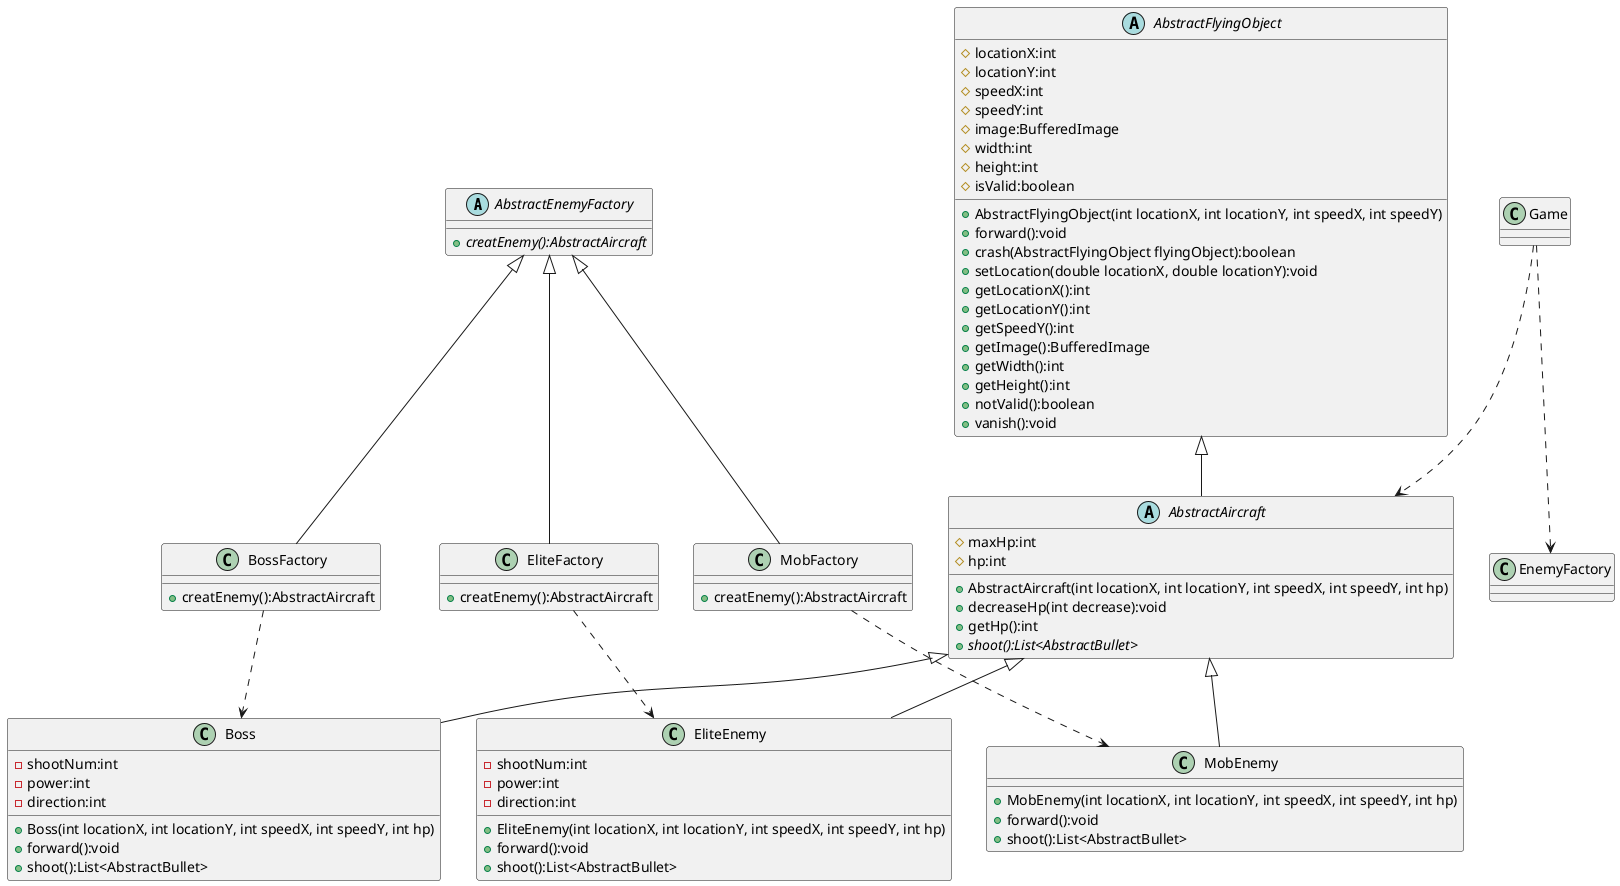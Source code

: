 @startuml
'https://plantuml.com/class-diagram

abstract class AbstractEnemyFactory {
    + {abstract} creatEnemy():AbstractAircraft
}

class MobFactory {
    + creatEnemy():AbstractAircraft
}

class EliteFactory {
    + creatEnemy():AbstractAircraft
}

class BossFactory {
    + creatEnemy():AbstractAircraft
}

class Game {
}

abstract class AbstractFlyingObject
{
    # locationX:int
    # locationY:int
    # speedX:int
    # speedY:int
    # image:BufferedImage
    # width:int
    # height:int
    # isValid:boolean

    + AbstractFlyingObject(int locationX, int locationY, int speedX, int speedY)
    + forward():void
    + crash(AbstractFlyingObject flyingObject):boolean
    + setLocation(double locationX, double locationY):void
    + getLocationX():int
    + getLocationY():int
    + getSpeedY():int
    + getImage():BufferedImage
    + getWidth():int
    + getHeight():int
    + notValid():boolean
    + vanish():void
}

abstract class AbstractAircraft
{
	# maxHp:int
    # hp:int
    + AbstractAircraft(int locationX, int locationY, int speedX, int speedY, int hp)
    + decreaseHp(int decrease):void
    + getHp():int
    + {abstract} shoot():List<AbstractBullet>
}

class MobEnemy {
    + MobEnemy(int locationX, int locationY, int speedX, int speedY, int hp)
    + forward():void
    + shoot():List<AbstractBullet>
}

class EliteEnemy {
    - shootNum:int
    - power:int
    - direction:int
    + EliteEnemy(int locationX, int locationY, int speedX, int speedY, int hp)
    + forward():void
    + shoot():List<AbstractBullet>
}

class Boss {
    - shootNum:int
    - power:int
    - direction:int
    + Boss(int locationX, int locationY, int speedX, int speedY, int hp)
    + forward():void
    + shoot():List<AbstractBullet>
}

AbstractFlyingObject <|-- AbstractAircraft

AbstractAircraft <|-- MobEnemy
AbstractAircraft <|-- EliteEnemy
AbstractAircraft <|-- Boss

AbstractEnemyFactory <|-- MobFactory
AbstractEnemyFactory <|-- EliteFactory
AbstractEnemyFactory <|-- BossFactory

Game ..> EnemyFactory
Game ..> AbstractAircraft

MobFactory ..> MobEnemy
EliteFactory ..> EliteEnemy
BossFactory ..> Boss

@enduml